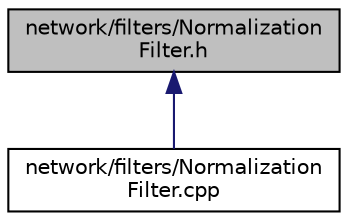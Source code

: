digraph "network/filters/NormalizationFilter.h"
{
  edge [fontname="Helvetica",fontsize="10",labelfontname="Helvetica",labelfontsize="10"];
  node [fontname="Helvetica",fontsize="10",shape=record];
  Node1 [label="network/filters/Normalization\lFilter.h",height=0.2,width=0.4,color="black", fillcolor="grey75", style="filled", fontcolor="black"];
  Node1 -> Node2 [dir="back",color="midnightblue",fontsize="10",style="solid",fontname="Helvetica"];
  Node2 [label="network/filters/Normalization\lFilter.cpp",height=0.2,width=0.4,color="black", fillcolor="white", style="filled",URL="$_normalization_filter_8cpp.html"];
}
